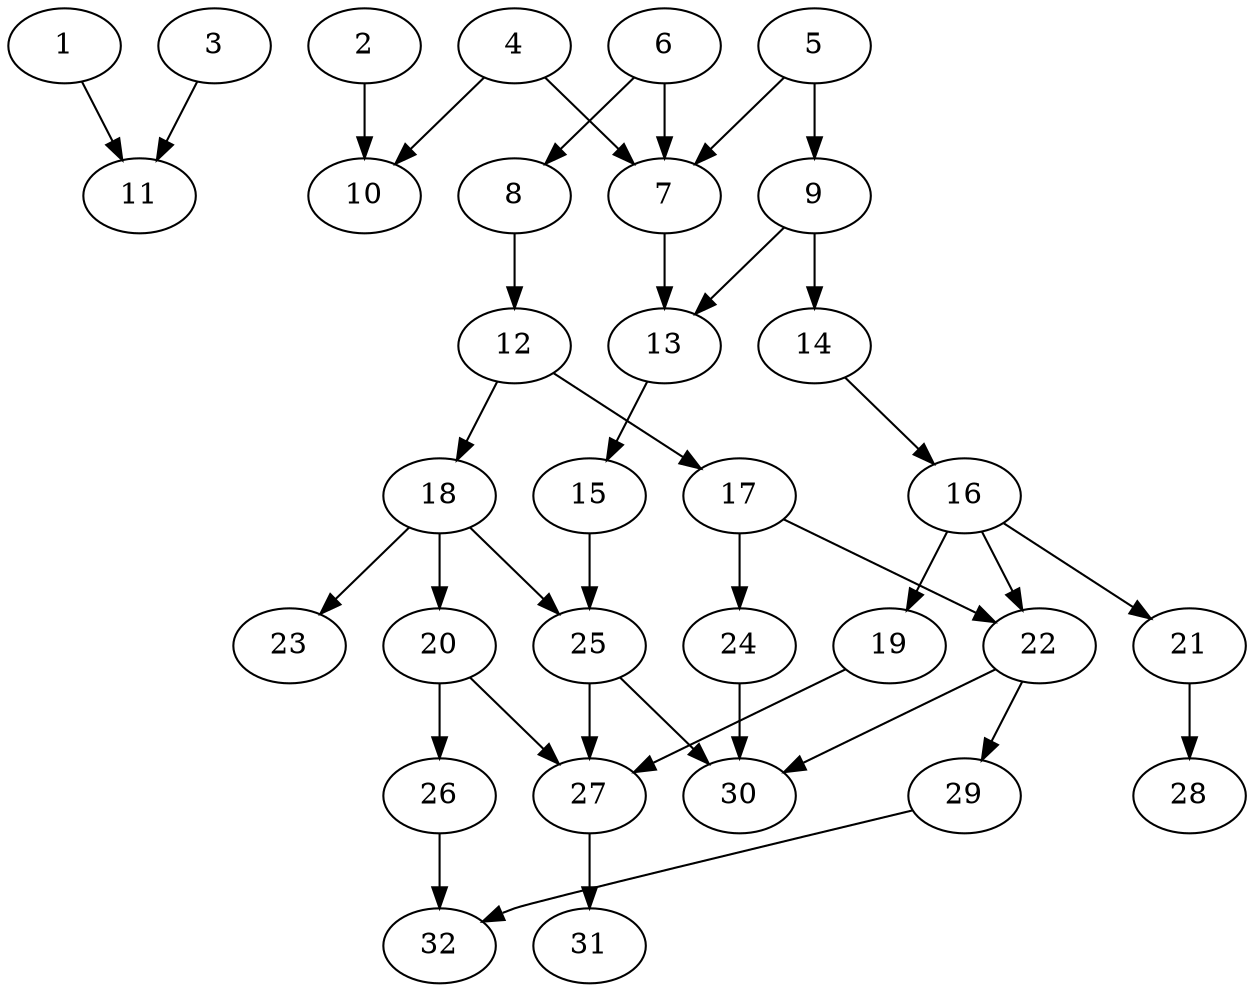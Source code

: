 // DAG (tier=2-normal, mode=data, n=32, ccr=0.441, fat=0.508, density=0.418, regular=0.496, jump=0.180, mindata=2097152, maxdata=16777216)
// DAG automatically generated by daggen at Sun Aug 24 16:33:34 2025
// /home/ermia/Project/Environments/daggen/bin/daggen --dot --ccr 0.441 --fat 0.508 --regular 0.496 --density 0.418 --jump 0.180 --mindata 2097152 --maxdata 16777216 -n 32 
digraph G {
  1 [size="266830814384806656", alpha="0.12", expect_size="133415407192403328"]
  1 -> 11 [size ="178120883699712"]
  2 [size="114132682327480860672", alpha="0.19", expect_size="57066341163740430336"]
  2 -> 10 [size ="188233392586752"]
  3 [size="67469950812912856", alpha="0.09", expect_size="33734975406456428"]
  3 -> 11 [size ="1564589888110592"]
  4 [size="284653459767637835776", alpha="0.10", expect_size="142326729883818917888"]
  4 -> 7 [size ="346179195895808"]
  4 -> 10 [size ="346179195895808"]
  5 [size="73964528602737472", alpha="0.11", expect_size="36982264301368736"]
  5 -> 7 [size ="1547908360962048"]
  5 -> 9 [size ="1547908360962048"]
  6 [size="248909467595275501568", alpha="0.10", expect_size="124454733797637750784"]
  6 -> 7 [size ="316556277972992"]
  6 -> 8 [size ="316556277972992"]
  7 [size="834019163350785152", alpha="0.16", expect_size="417009581675392576"]
  7 -> 13 [size ="375216932913152"]
  8 [size="21351377885171296", alpha="0.17", expect_size="10675688942585648"]
  8 -> 12 [size ="1203333477957632"]
  9 [size="1485614951165820141568", alpha="0.16", expect_size="742807475582910070784"]
  9 -> 13 [size ="1041583667412992"]
  9 -> 14 [size ="1041583667412992"]
  10 [size="1572929189297452032", alpha="0.07", expect_size="786464594648726016"]
  11 [size="732986264366049280", alpha="0.11", expect_size="366493132183024640"]
  12 [size="321209708457364553728", alpha="0.03", expect_size="160604854228682276864"]
  12 -> 17 [size ="375216932913152"]
  12 -> 18 [size ="375216932913152"]
  13 [size="4854650151723570", alpha="0.08", expect_size="2427325075861785"]
  13 -> 15 [size ="119099979988992"]
  14 [size="46234262755606528000", alpha="0.09", expect_size="23117131377803264000"]
  14 -> 16 [size ="103054258995200"]
  15 [size="1346602782415961194496", alpha="0.06", expect_size="673301391207980597248"]
  15 -> 25 [size ="975550281678848"]
  16 [size="1983021255413586722816", alpha="0.07", expect_size="991510627706793361408"]
  16 -> 19 [size ="1262723413311488"]
  16 -> 21 [size ="1262723413311488"]
  16 -> 22 [size ="1262723413311488"]
  17 [size="34804629267552728", alpha="0.01", expect_size="17402314633776364"]
  17 -> 22 [size ="766825482682368"]
  17 -> 24 [size ="766825482682368"]
  18 [size="910536898116022912", alpha="0.11", expect_size="455268449058011456"]
  18 -> 20 [size ="327575150788608"]
  18 -> 23 [size ="327575150788608"]
  18 -> 25 [size ="327575150788608"]
  19 [size="1743378948074407424", alpha="0.04", expect_size="871689474037203712"]
  19 -> 27 [size ="1847635212238848"]
  20 [size="839713859027683200", alpha="0.15", expect_size="419856929513841600"]
  20 -> 26 [size ="1002877849960448"]
  20 -> 27 [size ="1002877849960448"]
  21 [size="600480530503792256", alpha="0.17", expect_size="300240265251896128"]
  21 -> 28 [size ="1409616395108352"]
  22 [size="3548308671396052992000", alpha="0.10", expect_size="1774154335698026496000"]
  22 -> 29 [size ="1861105169203200"]
  22 -> 30 [size ="1861105169203200"]
  23 [size="1229191295672877318144", alpha="0.06", expect_size="614595647836438659072"]
  24 [size="3558323379842104426496", alpha="0.08", expect_size="1779161689921052213248"]
  24 -> 30 [size ="1864605366222848"]
  25 [size="2723573610186488832", alpha="0.19", expect_size="1361786805093244416"]
  25 -> 27 [size ="1079689556787200"]
  25 -> 30 [size ="1079689556787200"]
  26 [size="82357113337636448", alpha="0.13", expect_size="41178556668818224"]
  26 -> 32 [size ="1441767673036800"]
  27 [size="38622149705595879424", alpha="0.14", expect_size="19311074852797939712"]
  27 -> 31 [size ="91407314321408"]
  28 [size="1391235861405682176", alpha="0.11", expect_size="695617930702841088"]
  29 [size="180894348809871556608", alpha="0.03", expect_size="90447174404935778304"]
  29 -> 32 [size ="255882147397632"]
  30 [size="2288724304486395648", alpha="0.05", expect_size="1144362152243197824"]
  31 [size="5599429657774641", alpha="0.01", expect_size="2799714828887320"]
  32 [size="467493441276590656", alpha="0.02", expect_size="233746720638295328"]
}
